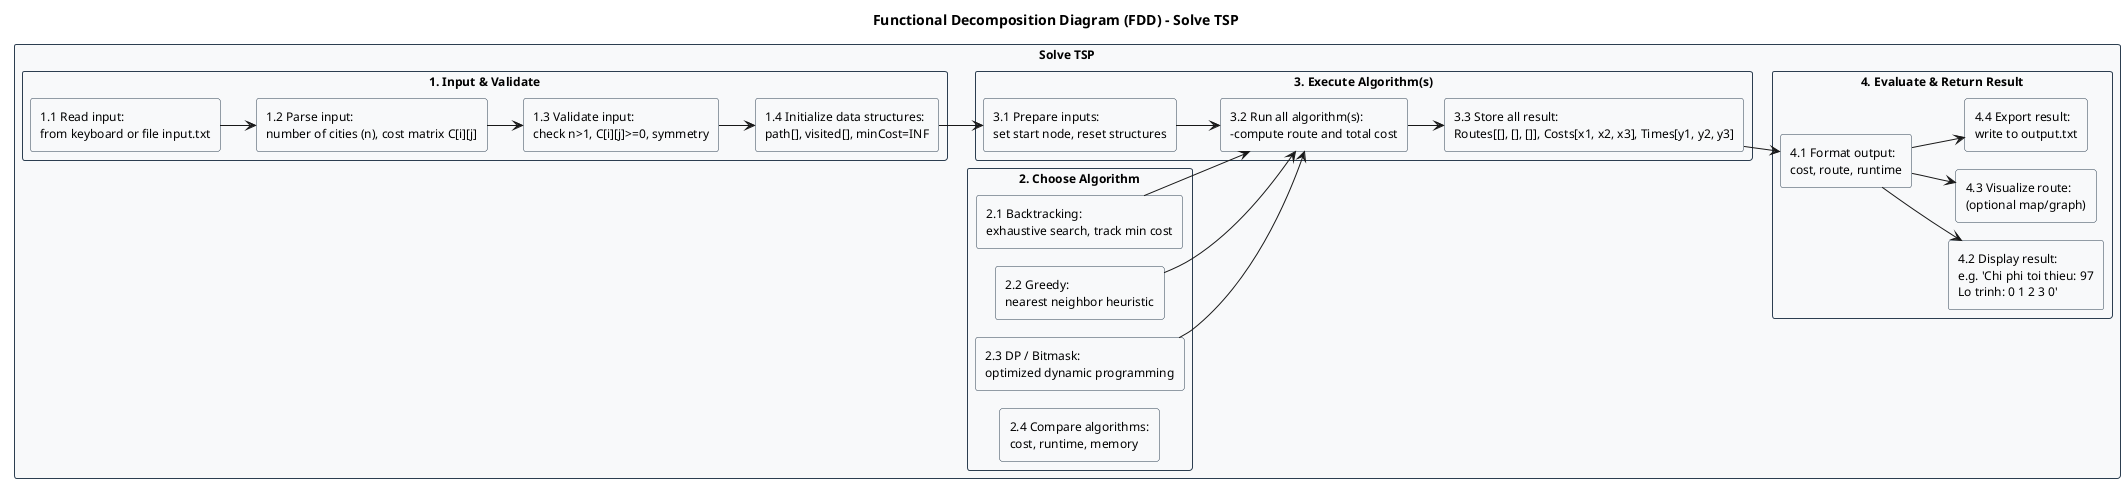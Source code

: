 @startuml
' Force general graph mode instead of component mode
!pragma layout smetana
left to right direction
skinparam packageStyle rectangle
skinparam handwritten false
skinparam rectangle {
  BackgroundColor #F8F9FA
  BorderColor #2C3E50
  FontSize 12
}

title Functional Decomposition Diagram (FDD) - Solve TSP

package "Solve TSP" {

  package "1. Input & Validate" {
    rectangle "1.1 Read input:\nfrom keyboard or file input.txt"
    rectangle "1.2 Parse input:\nnumber of cities (n), cost matrix C[i][j]"
    rectangle "1.3 Validate input:\ncheck n>1, C[i][j]>=0, symmetry"
    rectangle "1.4 Initialize data structures:\npath[], visited[], minCost=INF"
  }

  package "2. Choose Algorithm" {
    rectangle "2.1 Backtracking:\nexhaustive search, track min cost"
    rectangle "2.2 Greedy:\nnearest neighbor heuristic"
    rectangle "2.3 DP / Bitmask:\noptimized dynamic programming"
    rectangle "2.4 Compare algorithms:\ncost, runtime, memory"
  }

  package "3. Execute Algorithm(s)" {
    rectangle "3.1 Prepare inputs:\nset start node, reset structures"
    rectangle "3.2 Run all algorithm(s):\n-compute route and total cost"
    rectangle "3.3 Store all result:\nRoutes[[], [], []], Costs[x1, x2, x3], Times[y1, y2, y3]"
  }

  package "4. Evaluate & Return Result" {
    rectangle "4.1 Format output:\ncost, route, runtime"
    rectangle "4.2 Display result:\ne.g. 'Chi phi toi thieu: 97\nLo trinh: 0 1 2 3 0'"
    rectangle "4.3 Visualize route:\n(optional map/graph)"
    rectangle "4.4 Export result:\nwrite to output.txt"
  }
}

' Flow arrows to show process order
"1.1 Read input:\nfrom keyboard or file input.txt" --> "1.2 Parse input:\nnumber of cities (n), cost matrix C[i][j]"
"1.2 Parse input:\nnumber of cities (n), cost matrix C[i][j]" --> "1.3 Validate input:\ncheck n>1, C[i][j]>=0, symmetry"
"1.3 Validate input:\ncheck n>1, C[i][j]>=0, symmetry" --> "1.4 Initialize data structures:\npath[], visited[], minCost=INF"
"1.4 Initialize data structures:\npath[], visited[], minCost=INF" --> "3.1 Prepare inputs:\nset start node, reset structures"

"2.1 Backtracking:\nexhaustive search, track min cost" --> "3.2 Run all algorithm(s):\n-compute route and total cost"
"2.2 Greedy:\nnearest neighbor heuristic" --> "3.2 Run all algorithm(s):\n-compute route and total cost"
"2.3 DP / Bitmask:\noptimized dynamic programming" --> "3.2 Run all algorithm(s):\n-compute route and total cost"

"3.1 Prepare inputs:\nset start node, reset structures" --> "3.2 Run all algorithm(s):\n-compute route and total cost"
"3.2 Run all algorithm(s):\n-compute route and total cost" --> "3.3 Store all result:\nRoutes[[], [], []], Costs[x1, x2, x3], Times[y1, y2, y3]"

"3.3 Store all result:\nRoutes[[], [], []], Costs[x1, x2, x3], Times[y1, y2, y3]" --> "4.1 Format output:\ncost, route, runtime"

"4.1 Format output:\ncost, route, runtime" --> "4.2 Display result:\ne.g. 'Chi phi toi thieu: 97\nLo trinh: 0 1 2 3 0'"
"4.1 Format output:\ncost, route, runtime" --> "4.3 Visualize route:\n(optional map/graph)"
"4.1 Format output:\ncost, route, runtime" --> "4.4 Export result:\nwrite to output.txt"
@enduml
